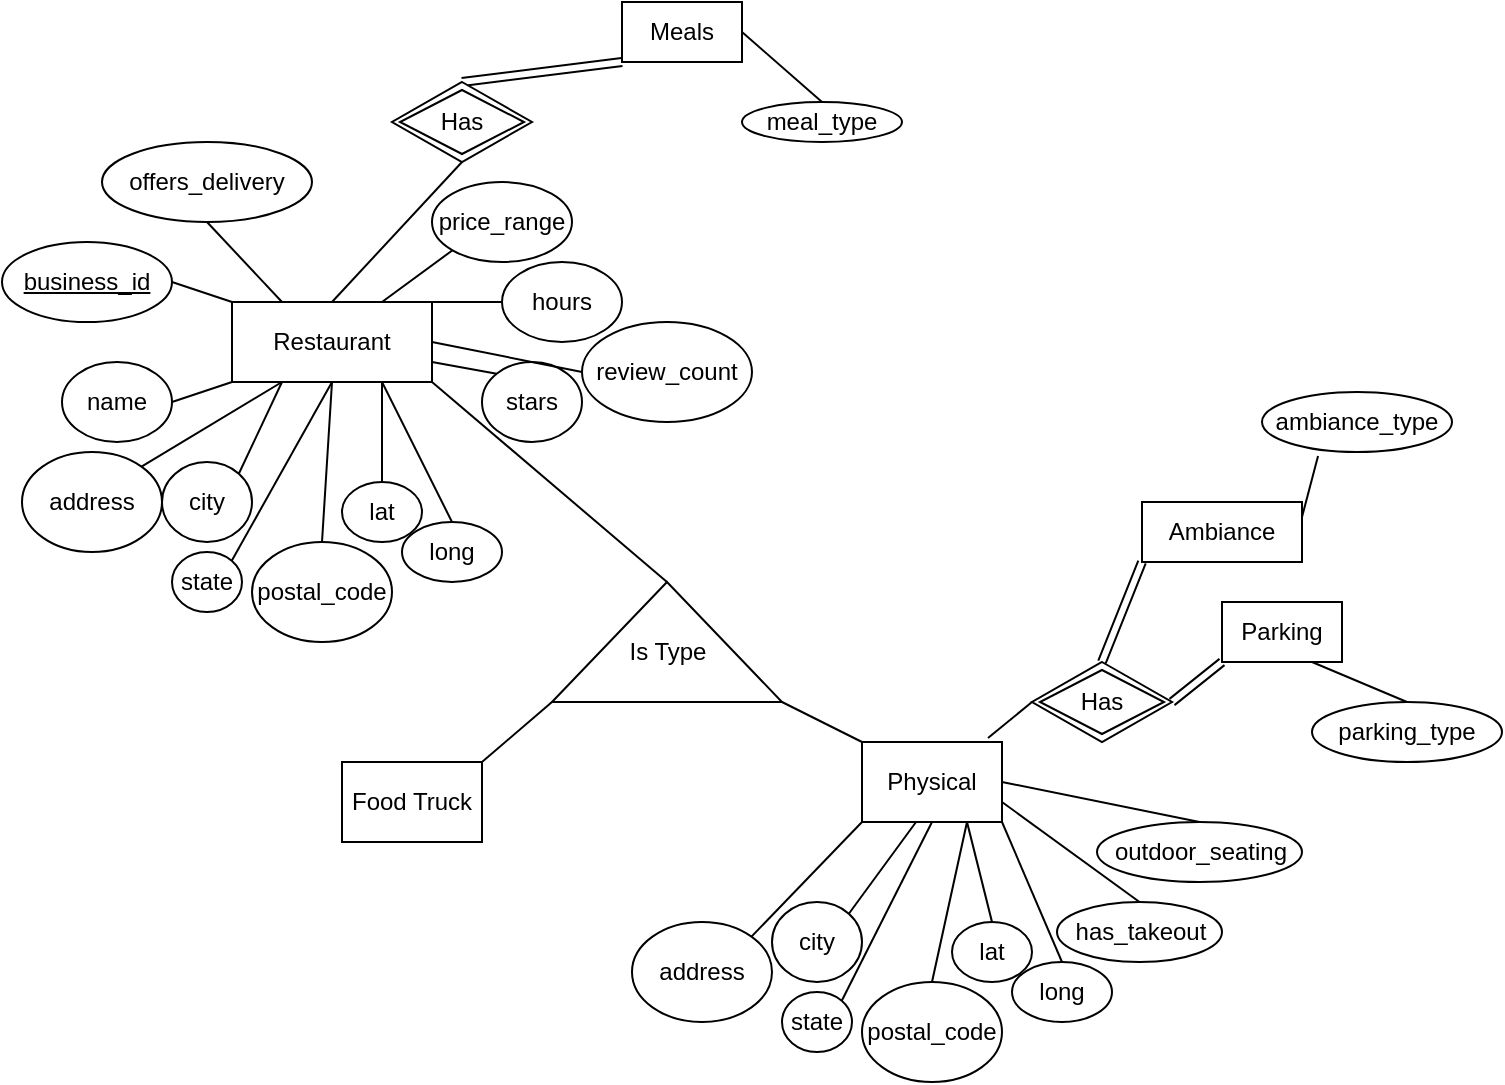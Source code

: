 <mxfile version="17.1.0"><diagram id="rL2AQuy8JNE00utTgala" name="Page-1"><mxGraphModel dx="1219" dy="610" grid="1" gridSize="10" guides="1" tooltips="1" connect="1" arrows="1" fold="1" page="1" pageScale="1" pageWidth="850" pageHeight="1100" math="0" shadow="0"><root><mxCell id="0"/><mxCell id="1" parent="0"/><mxCell id="_spZR1XKK5Y9f1AJQvqb-2" value="Restaurant" style="rounded=0;whiteSpace=wrap;html=1;" vertex="1" parent="1"><mxGeometry x="185" y="500" width="100" height="40" as="geometry"/></mxCell><mxCell id="_spZR1XKK5Y9f1AJQvqb-3" value="" style="endArrow=none;html=1;rounded=0;entryX=0;entryY=1;entryDx=0;entryDy=0;exitX=1;exitY=0.5;exitDx=0;exitDy=0;" edge="1" parent="1" source="_spZR1XKK5Y9f1AJQvqb-4" target="_spZR1XKK5Y9f1AJQvqb-2"><mxGeometry width="50" height="50" relative="1" as="geometry"><mxPoint x="165" y="600" as="sourcePoint"/><mxPoint x="275" y="560" as="targetPoint"/></mxGeometry></mxCell><mxCell id="_spZR1XKK5Y9f1AJQvqb-4" value="name" style="ellipse;whiteSpace=wrap;html=1;" vertex="1" parent="1"><mxGeometry x="100" y="530" width="55" height="40" as="geometry"/></mxCell><mxCell id="_spZR1XKK5Y9f1AJQvqb-17" value="" style="endArrow=none;html=1;rounded=0;entryX=1;entryY=0.75;entryDx=0;entryDy=0;exitX=0;exitY=0;exitDx=0;exitDy=0;" edge="1" parent="1" source="_spZR1XKK5Y9f1AJQvqb-18" target="_spZR1XKK5Y9f1AJQvqb-2"><mxGeometry width="50" height="50" relative="1" as="geometry"><mxPoint x="245" y="610" as="sourcePoint"/><mxPoint x="255" y="510" as="targetPoint"/></mxGeometry></mxCell><mxCell id="_spZR1XKK5Y9f1AJQvqb-18" value="stars" style="ellipse;whiteSpace=wrap;html=1;" vertex="1" parent="1"><mxGeometry x="310" y="530" width="50" height="40" as="geometry"/></mxCell><mxCell id="_spZR1XKK5Y9f1AJQvqb-19" value="" style="endArrow=none;html=1;rounded=0;entryX=1;entryY=0.5;entryDx=0;entryDy=0;exitX=0;exitY=0.5;exitDx=0;exitDy=0;" edge="1" parent="1" source="_spZR1XKK5Y9f1AJQvqb-20" target="_spZR1XKK5Y9f1AJQvqb-2"><mxGeometry width="50" height="50" relative="1" as="geometry"><mxPoint x="305" y="625" as="sourcePoint"/><mxPoint x="320" y="555" as="targetPoint"/></mxGeometry></mxCell><mxCell id="_spZR1XKK5Y9f1AJQvqb-20" value="review_count" style="ellipse;whiteSpace=wrap;html=1;" vertex="1" parent="1"><mxGeometry x="360" y="510" width="85" height="50" as="geometry"/></mxCell><mxCell id="_spZR1XKK5Y9f1AJQvqb-21" value="" style="endArrow=none;html=1;rounded=0;exitX=0;exitY=0.5;exitDx=0;exitDy=0;entryX=1;entryY=0;entryDx=0;entryDy=0;" edge="1" parent="1" source="_spZR1XKK5Y9f1AJQvqb-22" target="_spZR1XKK5Y9f1AJQvqb-2"><mxGeometry width="50" height="50" relative="1" as="geometry"><mxPoint x="315" y="565" as="sourcePoint"/><mxPoint x="295" y="480" as="targetPoint"/></mxGeometry></mxCell><mxCell id="_spZR1XKK5Y9f1AJQvqb-22" value="hours" style="ellipse;whiteSpace=wrap;html=1;" vertex="1" parent="1"><mxGeometry x="320" y="480" width="60" height="40" as="geometry"/></mxCell><mxCell id="_spZR1XKK5Y9f1AJQvqb-23" value="" style="verticalLabelPosition=bottom;verticalAlign=top;html=1;shape=mxgraph.basic.acute_triangle;dx=0.5;" vertex="1" parent="1"><mxGeometry x="345" y="640" width="115" height="60" as="geometry"/></mxCell><mxCell id="_spZR1XKK5Y9f1AJQvqb-25" value="Is Type" style="text;html=1;strokeColor=none;fillColor=none;align=center;verticalAlign=middle;whiteSpace=wrap;rounded=0;" vertex="1" parent="1"><mxGeometry x="372.5" y="660" width="60" height="30" as="geometry"/></mxCell><mxCell id="_spZR1XKK5Y9f1AJQvqb-26" value="" style="endArrow=none;html=1;rounded=0;exitX=0;exitY=0;exitDx=57.5;exitDy=0;exitPerimeter=0;entryX=1;entryY=1;entryDx=0;entryDy=0;" edge="1" parent="1" source="_spZR1XKK5Y9f1AJQvqb-23" target="_spZR1XKK5Y9f1AJQvqb-2"><mxGeometry width="50" height="50" relative="1" as="geometry"><mxPoint x="380" y="640" as="sourcePoint"/><mxPoint x="430" y="590" as="targetPoint"/></mxGeometry></mxCell><mxCell id="_spZR1XKK5Y9f1AJQvqb-27" value="" style="endArrow=none;html=1;rounded=0;entryX=0;entryY=1;entryDx=0;entryDy=0;entryPerimeter=0;exitX=1;exitY=0;exitDx=0;exitDy=0;" edge="1" parent="1" source="_spZR1XKK5Y9f1AJQvqb-28" target="_spZR1XKK5Y9f1AJQvqb-23"><mxGeometry width="50" height="50" relative="1" as="geometry"><mxPoint x="240" y="720" as="sourcePoint"/><mxPoint x="345" y="700" as="targetPoint"/></mxGeometry></mxCell><mxCell id="_spZR1XKK5Y9f1AJQvqb-28" value="Food Truck" style="rounded=0;whiteSpace=wrap;html=1;" vertex="1" parent="1"><mxGeometry x="240" y="730" width="70" height="40" as="geometry"/></mxCell><mxCell id="_spZR1XKK5Y9f1AJQvqb-29" value="" style="endArrow=none;html=1;rounded=0;entryX=1;entryY=1;entryDx=0;entryDy=0;entryPerimeter=0;exitX=0;exitY=0;exitDx=0;exitDy=0;" edge="1" parent="1" source="_spZR1XKK5Y9f1AJQvqb-30" target="_spZR1XKK5Y9f1AJQvqb-23"><mxGeometry width="50" height="50" relative="1" as="geometry"><mxPoint x="510" y="730" as="sourcePoint"/><mxPoint x="490" y="710" as="targetPoint"/></mxGeometry></mxCell><mxCell id="_spZR1XKK5Y9f1AJQvqb-30" value="Physical" style="rounded=0;whiteSpace=wrap;html=1;" vertex="1" parent="1"><mxGeometry x="500" y="720" width="70" height="40" as="geometry"/></mxCell><mxCell id="_spZR1XKK5Y9f1AJQvqb-31" value="" style="endArrow=none;html=1;rounded=0;entryX=0.25;entryY=1;entryDx=0;entryDy=0;exitX=1;exitY=0;exitDx=0;exitDy=0;" edge="1" parent="1" source="_spZR1XKK5Y9f1AJQvqb-32"><mxGeometry width="50" height="50" relative="1" as="geometry"><mxPoint x="175" y="610" as="sourcePoint"/><mxPoint x="210" y="540" as="targetPoint"/></mxGeometry></mxCell><mxCell id="_spZR1XKK5Y9f1AJQvqb-32" value="address" style="ellipse;whiteSpace=wrap;html=1;" vertex="1" parent="1"><mxGeometry x="80" y="575" width="70" height="50" as="geometry"/></mxCell><mxCell id="_spZR1XKK5Y9f1AJQvqb-33" value="" style="endArrow=none;html=1;rounded=0;entryX=0.25;entryY=1;entryDx=0;entryDy=0;exitX=1;exitY=0;exitDx=0;exitDy=0;" edge="1" parent="1" source="_spZR1XKK5Y9f1AJQvqb-34"><mxGeometry width="50" height="50" relative="1" as="geometry"><mxPoint x="185" y="620" as="sourcePoint"/><mxPoint x="210" y="540" as="targetPoint"/></mxGeometry></mxCell><mxCell id="_spZR1XKK5Y9f1AJQvqb-34" value="city" style="ellipse;whiteSpace=wrap;html=1;" vertex="1" parent="1"><mxGeometry x="150" y="580" width="45" height="40" as="geometry"/></mxCell><mxCell id="_spZR1XKK5Y9f1AJQvqb-35" value="" style="endArrow=none;html=1;rounded=0;entryX=0.5;entryY=1;entryDx=0;entryDy=0;exitX=1;exitY=0;exitDx=0;exitDy=0;" edge="1" parent="1" source="_spZR1XKK5Y9f1AJQvqb-36"><mxGeometry width="50" height="50" relative="1" as="geometry"><mxPoint x="195" y="630" as="sourcePoint"/><mxPoint x="235" y="540" as="targetPoint"/></mxGeometry></mxCell><mxCell id="_spZR1XKK5Y9f1AJQvqb-36" value="state" style="ellipse;whiteSpace=wrap;html=1;" vertex="1" parent="1"><mxGeometry x="155" y="625" width="35" height="30" as="geometry"/></mxCell><mxCell id="_spZR1XKK5Y9f1AJQvqb-37" value="" style="endArrow=none;html=1;rounded=0;exitX=0.5;exitY=0;exitDx=0;exitDy=0;entryX=0.5;entryY=1;entryDx=0;entryDy=0;" edge="1" parent="1" source="_spZR1XKK5Y9f1AJQvqb-38"><mxGeometry width="50" height="50" relative="1" as="geometry"><mxPoint x="205" y="640" as="sourcePoint"/><mxPoint x="235" y="540" as="targetPoint"/></mxGeometry></mxCell><mxCell id="_spZR1XKK5Y9f1AJQvqb-38" value="postal_code" style="ellipse;whiteSpace=wrap;html=1;" vertex="1" parent="1"><mxGeometry x="195" y="620" width="70" height="50" as="geometry"/></mxCell><mxCell id="_spZR1XKK5Y9f1AJQvqb-39" value="" style="endArrow=none;html=1;rounded=0;exitX=0.5;exitY=0;exitDx=0;exitDy=0;entryX=0.75;entryY=1;entryDx=0;entryDy=0;" edge="1" parent="1" source="_spZR1XKK5Y9f1AJQvqb-40"><mxGeometry width="50" height="50" relative="1" as="geometry"><mxPoint x="215" y="650" as="sourcePoint"/><mxPoint x="260" y="540" as="targetPoint"/></mxGeometry></mxCell><mxCell id="_spZR1XKK5Y9f1AJQvqb-40" value="lat" style="ellipse;whiteSpace=wrap;html=1;" vertex="1" parent="1"><mxGeometry x="240" y="590" width="40" height="30" as="geometry"/></mxCell><mxCell id="_spZR1XKK5Y9f1AJQvqb-41" value="" style="endArrow=none;html=1;rounded=0;entryX=0.75;entryY=1;entryDx=0;entryDy=0;exitX=0.5;exitY=0;exitDx=0;exitDy=0;" edge="1" parent="1" source="_spZR1XKK5Y9f1AJQvqb-42"><mxGeometry width="50" height="50" relative="1" as="geometry"><mxPoint x="225" y="660" as="sourcePoint"/><mxPoint x="260" y="540" as="targetPoint"/></mxGeometry></mxCell><mxCell id="_spZR1XKK5Y9f1AJQvqb-42" value="long" style="ellipse;whiteSpace=wrap;html=1;" vertex="1" parent="1"><mxGeometry x="270" y="610" width="50" height="30" as="geometry"/></mxCell><mxCell id="_spZR1XKK5Y9f1AJQvqb-43" value="" style="endArrow=none;html=1;rounded=0;entryX=0;entryY=1;entryDx=0;entryDy=0;exitX=1;exitY=0;exitDx=0;exitDy=0;" edge="1" source="_spZR1XKK5Y9f1AJQvqb-44" parent="1" target="_spZR1XKK5Y9f1AJQvqb-30"><mxGeometry width="50" height="50" relative="1" as="geometry"><mxPoint x="480" y="830" as="sourcePoint"/><mxPoint x="515" y="760" as="targetPoint"/></mxGeometry></mxCell><mxCell id="_spZR1XKK5Y9f1AJQvqb-44" value="address" style="ellipse;whiteSpace=wrap;html=1;" vertex="1" parent="1"><mxGeometry x="385" y="810" width="70" height="50" as="geometry"/></mxCell><mxCell id="_spZR1XKK5Y9f1AJQvqb-45" value="" style="endArrow=none;html=1;rounded=0;entryX=0.386;entryY=1;entryDx=0;entryDy=0;exitX=1;exitY=0;exitDx=0;exitDy=0;entryPerimeter=0;" edge="1" source="_spZR1XKK5Y9f1AJQvqb-46" parent="1" target="_spZR1XKK5Y9f1AJQvqb-30"><mxGeometry width="50" height="50" relative="1" as="geometry"><mxPoint x="490" y="840" as="sourcePoint"/><mxPoint x="515" y="760" as="targetPoint"/></mxGeometry></mxCell><mxCell id="_spZR1XKK5Y9f1AJQvqb-46" value="city" style="ellipse;whiteSpace=wrap;html=1;" vertex="1" parent="1"><mxGeometry x="455" y="800" width="45" height="40" as="geometry"/></mxCell><mxCell id="_spZR1XKK5Y9f1AJQvqb-47" value="" style="endArrow=none;html=1;rounded=0;entryX=0.5;entryY=1;entryDx=0;entryDy=0;exitX=1;exitY=0;exitDx=0;exitDy=0;" edge="1" source="_spZR1XKK5Y9f1AJQvqb-48" parent="1" target="_spZR1XKK5Y9f1AJQvqb-30"><mxGeometry width="50" height="50" relative="1" as="geometry"><mxPoint x="500" y="850" as="sourcePoint"/><mxPoint x="540" y="760" as="targetPoint"/></mxGeometry></mxCell><mxCell id="_spZR1XKK5Y9f1AJQvqb-48" value="state" style="ellipse;whiteSpace=wrap;html=1;" vertex="1" parent="1"><mxGeometry x="460" y="845" width="35" height="30" as="geometry"/></mxCell><mxCell id="_spZR1XKK5Y9f1AJQvqb-49" value="" style="endArrow=none;html=1;rounded=0;exitX=0.5;exitY=0;exitDx=0;exitDy=0;entryX=0.75;entryY=1;entryDx=0;entryDy=0;" edge="1" source="_spZR1XKK5Y9f1AJQvqb-50" parent="1" target="_spZR1XKK5Y9f1AJQvqb-30"><mxGeometry width="50" height="50" relative="1" as="geometry"><mxPoint x="510" y="860" as="sourcePoint"/><mxPoint x="540" y="760" as="targetPoint"/></mxGeometry></mxCell><mxCell id="_spZR1XKK5Y9f1AJQvqb-50" value="postal_code" style="ellipse;whiteSpace=wrap;html=1;" vertex="1" parent="1"><mxGeometry x="500" y="840" width="70" height="50" as="geometry"/></mxCell><mxCell id="_spZR1XKK5Y9f1AJQvqb-51" value="" style="endArrow=none;html=1;rounded=0;exitX=0.5;exitY=0;exitDx=0;exitDy=0;entryX=0.75;entryY=1;entryDx=0;entryDy=0;" edge="1" source="_spZR1XKK5Y9f1AJQvqb-52" parent="1" target="_spZR1XKK5Y9f1AJQvqb-30"><mxGeometry width="50" height="50" relative="1" as="geometry"><mxPoint x="520" y="870" as="sourcePoint"/><mxPoint x="570" y="760" as="targetPoint"/></mxGeometry></mxCell><mxCell id="_spZR1XKK5Y9f1AJQvqb-52" value="lat" style="ellipse;whiteSpace=wrap;html=1;" vertex="1" parent="1"><mxGeometry x="545" y="810" width="40" height="30" as="geometry"/></mxCell><mxCell id="_spZR1XKK5Y9f1AJQvqb-53" value="" style="endArrow=none;html=1;rounded=0;entryX=1;entryY=1;entryDx=0;entryDy=0;exitX=0.5;exitY=0;exitDx=0;exitDy=0;" edge="1" source="_spZR1XKK5Y9f1AJQvqb-54" parent="1" target="_spZR1XKK5Y9f1AJQvqb-30"><mxGeometry width="50" height="50" relative="1" as="geometry"><mxPoint x="530" y="880" as="sourcePoint"/><mxPoint x="565" y="760" as="targetPoint"/></mxGeometry></mxCell><mxCell id="_spZR1XKK5Y9f1AJQvqb-54" value="long" style="ellipse;whiteSpace=wrap;html=1;" vertex="1" parent="1"><mxGeometry x="575" y="830" width="50" height="30" as="geometry"/></mxCell><mxCell id="_spZR1XKK5Y9f1AJQvqb-56" value="Parking" style="rounded=0;whiteSpace=wrap;html=1;" vertex="1" parent="1"><mxGeometry x="680" y="650" width="60" height="30" as="geometry"/></mxCell><mxCell id="_spZR1XKK5Y9f1AJQvqb-57" value="" style="endArrow=none;html=1;rounded=0;entryX=0;entryY=0.5;entryDx=0;entryDy=0;exitX=0.9;exitY=-0.05;exitDx=0;exitDy=0;exitPerimeter=0;" edge="1" parent="1" source="_spZR1XKK5Y9f1AJQvqb-30" target="_spZR1XKK5Y9f1AJQvqb-59"><mxGeometry width="50" height="50" relative="1" as="geometry"><mxPoint x="570" y="730" as="sourcePoint"/><mxPoint x="590" y="685" as="targetPoint"/><Array as="points"/></mxGeometry></mxCell><mxCell id="_spZR1XKK5Y9f1AJQvqb-58" value="" style="shape=link;html=1;rounded=0;entryX=0;entryY=1;entryDx=0;entryDy=0;exitX=1;exitY=0.5;exitDx=0;exitDy=0;" edge="1" parent="1" source="_spZR1XKK5Y9f1AJQvqb-59" target="_spZR1XKK5Y9f1AJQvqb-56"><mxGeometry width="100" relative="1" as="geometry"><mxPoint x="640" y="685" as="sourcePoint"/><mxPoint x="740" y="684.5" as="targetPoint"/></mxGeometry></mxCell><mxCell id="_spZR1XKK5Y9f1AJQvqb-59" value="Has" style="shape=rhombus;double=1;perimeter=rhombusPerimeter;whiteSpace=wrap;html=1;align=center;" vertex="1" parent="1"><mxGeometry x="585" y="680" width="70" height="40" as="geometry"/></mxCell><mxCell id="_spZR1XKK5Y9f1AJQvqb-60" value="" style="endArrow=none;html=1;rounded=0;entryX=0.75;entryY=1;entryDx=0;entryDy=0;exitX=0.5;exitY=0;exitDx=0;exitDy=0;" edge="1" parent="1" source="_spZR1XKK5Y9f1AJQvqb-61" target="_spZR1XKK5Y9f1AJQvqb-56"><mxGeometry width="50" height="50" relative="1" as="geometry"><mxPoint x="680" y="750" as="sourcePoint"/><mxPoint x="700" y="610" as="targetPoint"/></mxGeometry></mxCell><mxCell id="_spZR1XKK5Y9f1AJQvqb-61" value="parking_type" style="ellipse;whiteSpace=wrap;html=1;" vertex="1" parent="1"><mxGeometry x="725" y="700" width="95" height="30" as="geometry"/></mxCell><mxCell id="_spZR1XKK5Y9f1AJQvqb-64" value="" style="endArrow=none;html=1;rounded=0;entryX=0;entryY=0;entryDx=0;entryDy=0;exitX=1;exitY=0.5;exitDx=0;exitDy=0;" edge="1" parent="1" source="_spZR1XKK5Y9f1AJQvqb-65" target="_spZR1XKK5Y9f1AJQvqb-2"><mxGeometry width="50" height="50" relative="1" as="geometry"><mxPoint x="165" y="540" as="sourcePoint"/><mxPoint x="185" y="480" as="targetPoint"/></mxGeometry></mxCell><mxCell id="_spZR1XKK5Y9f1AJQvqb-65" value="&lt;u&gt;business_id&lt;/u&gt;" style="ellipse;whiteSpace=wrap;html=1;" vertex="1" parent="1"><mxGeometry x="70" y="470" width="85" height="40" as="geometry"/></mxCell><mxCell id="_spZR1XKK5Y9f1AJQvqb-66" value="" style="endArrow=none;html=1;rounded=0;exitX=0;exitY=1;exitDx=0;exitDy=0;entryX=0.75;entryY=0;entryDx=0;entryDy=0;" edge="1" parent="1" source="_spZR1XKK5Y9f1AJQvqb-67" target="_spZR1XKK5Y9f1AJQvqb-2"><mxGeometry width="50" height="50" relative="1" as="geometry"><mxPoint x="270" y="525" as="sourcePoint"/><mxPoint x="240" y="460" as="targetPoint"/></mxGeometry></mxCell><mxCell id="_spZR1XKK5Y9f1AJQvqb-67" value="price_range" style="ellipse;whiteSpace=wrap;html=1;" vertex="1" parent="1"><mxGeometry x="285" y="440" width="70" height="40" as="geometry"/></mxCell><mxCell id="_spZR1XKK5Y9f1AJQvqb-71" value="Meals" style="rounded=0;whiteSpace=wrap;html=1;" vertex="1" parent="1"><mxGeometry x="380" y="350" width="60" height="30" as="geometry"/></mxCell><mxCell id="_spZR1XKK5Y9f1AJQvqb-72" value="" style="shape=link;html=1;rounded=0;entryX=0;entryY=1;entryDx=0;entryDy=0;exitX=0.5;exitY=0;exitDx=0;exitDy=0;" edge="1" parent="1" source="_spZR1XKK5Y9f1AJQvqb-73" target="_spZR1XKK5Y9f1AJQvqb-71"><mxGeometry width="100" relative="1" as="geometry"><mxPoint x="280" y="385" as="sourcePoint"/><mxPoint x="380" y="384.5" as="targetPoint"/></mxGeometry></mxCell><mxCell id="_spZR1XKK5Y9f1AJQvqb-73" value="Has" style="shape=rhombus;double=1;perimeter=rhombusPerimeter;whiteSpace=wrap;html=1;align=center;" vertex="1" parent="1"><mxGeometry x="265" y="390" width="70" height="40" as="geometry"/></mxCell><mxCell id="_spZR1XKK5Y9f1AJQvqb-74" value="" style="endArrow=none;html=1;rounded=0;entryX=0.5;entryY=0;entryDx=0;entryDy=0;exitX=0.5;exitY=1;exitDx=0;exitDy=0;" edge="1" parent="1" source="_spZR1XKK5Y9f1AJQvqb-73" target="_spZR1XKK5Y9f1AJQvqb-2"><mxGeometry width="50" height="50" relative="1" as="geometry"><mxPoint x="250" y="460" as="sourcePoint"/><mxPoint x="270" y="510" as="targetPoint"/></mxGeometry></mxCell><mxCell id="_spZR1XKK5Y9f1AJQvqb-75" value="" style="endArrow=none;html=1;rounded=0;exitX=0.5;exitY=0;exitDx=0;exitDy=0;entryX=1;entryY=0.5;entryDx=0;entryDy=0;" edge="1" parent="1" source="_spZR1XKK5Y9f1AJQvqb-76" target="_spZR1XKK5Y9f1AJQvqb-71"><mxGeometry width="50" height="50" relative="1" as="geometry"><mxPoint x="395" y="450" as="sourcePoint"/><mxPoint x="440" y="380" as="targetPoint"/></mxGeometry></mxCell><mxCell id="_spZR1XKK5Y9f1AJQvqb-76" value="meal_type" style="ellipse;whiteSpace=wrap;html=1;" vertex="1" parent="1"><mxGeometry x="440" y="400" width="80" height="20" as="geometry"/></mxCell><mxCell id="_spZR1XKK5Y9f1AJQvqb-77" value="" style="endArrow=none;html=1;rounded=0;entryX=1;entryY=0.75;entryDx=0;entryDy=0;exitX=0.5;exitY=0;exitDx=0;exitDy=0;" edge="1" parent="1" source="_spZR1XKK5Y9f1AJQvqb-78" target="_spZR1XKK5Y9f1AJQvqb-30"><mxGeometry width="50" height="50" relative="1" as="geometry"><mxPoint x="552.5" y="850" as="sourcePoint"/><mxPoint x="592.5" y="730" as="targetPoint"/></mxGeometry></mxCell><mxCell id="_spZR1XKK5Y9f1AJQvqb-78" value="has_takeout" style="ellipse;whiteSpace=wrap;html=1;" vertex="1" parent="1"><mxGeometry x="597.5" y="800" width="82.5" height="30" as="geometry"/></mxCell><mxCell id="_spZR1XKK5Y9f1AJQvqb-79" value="" style="endArrow=none;html=1;rounded=0;entryX=1;entryY=0.5;entryDx=0;entryDy=0;exitX=0.5;exitY=0;exitDx=0;exitDy=0;" edge="1" parent="1" source="_spZR1XKK5Y9f1AJQvqb-80" target="_spZR1XKK5Y9f1AJQvqb-30"><mxGeometry width="50" height="50" relative="1" as="geometry"><mxPoint x="572.5" y="810" as="sourcePoint"/><mxPoint x="590" y="710" as="targetPoint"/></mxGeometry></mxCell><mxCell id="_spZR1XKK5Y9f1AJQvqb-80" value="outdoor_seating" style="ellipse;whiteSpace=wrap;html=1;" vertex="1" parent="1"><mxGeometry x="617.5" y="760" width="102.5" height="30" as="geometry"/></mxCell><mxCell id="_spZR1XKK5Y9f1AJQvqb-81" value="Ambiance" style="rounded=0;whiteSpace=wrap;html=1;" vertex="1" parent="1"><mxGeometry x="640" y="600" width="80" height="30" as="geometry"/></mxCell><mxCell id="_spZR1XKK5Y9f1AJQvqb-82" value="" style="shape=link;html=1;rounded=0;entryX=0;entryY=1;entryDx=0;entryDy=0;exitX=0.5;exitY=0;exitDx=0;exitDy=0;" edge="1" parent="1" target="_spZR1XKK5Y9f1AJQvqb-81" source="_spZR1XKK5Y9f1AJQvqb-59"><mxGeometry width="100" relative="1" as="geometry"><mxPoint x="595" y="640" as="sourcePoint"/><mxPoint x="680" y="624.5" as="targetPoint"/></mxGeometry></mxCell><mxCell id="_spZR1XKK5Y9f1AJQvqb-84" value="" style="endArrow=none;html=1;rounded=0;entryX=1;entryY=0.25;entryDx=0;entryDy=0;exitX=0.295;exitY=1.067;exitDx=0;exitDy=0;exitPerimeter=0;" edge="1" parent="1" source="_spZR1XKK5Y9f1AJQvqb-85" target="_spZR1XKK5Y9f1AJQvqb-81"><mxGeometry width="50" height="50" relative="1" as="geometry"><mxPoint x="750" y="610" as="sourcePoint"/><mxPoint x="700" y="525" as="targetPoint"/></mxGeometry></mxCell><mxCell id="_spZR1XKK5Y9f1AJQvqb-85" value="ambiance_type" style="ellipse;whiteSpace=wrap;html=1;" vertex="1" parent="1"><mxGeometry x="700" y="545" width="95" height="30" as="geometry"/></mxCell><mxCell id="_spZR1XKK5Y9f1AJQvqb-86" value="" style="endArrow=none;html=1;rounded=0;exitX=0.5;exitY=1;exitDx=0;exitDy=0;entryX=0.25;entryY=0;entryDx=0;entryDy=0;" edge="1" parent="1" source="_spZR1XKK5Y9f1AJQvqb-87" target="_spZR1XKK5Y9f1AJQvqb-2"><mxGeometry width="50" height="50" relative="1" as="geometry"><mxPoint x="140" y="495" as="sourcePoint"/><mxPoint x="170" y="490" as="targetPoint"/></mxGeometry></mxCell><mxCell id="_spZR1XKK5Y9f1AJQvqb-87" value="offers_delivery" style="ellipse;whiteSpace=wrap;html=1;" vertex="1" parent="1"><mxGeometry x="120" y="420" width="105" height="40" as="geometry"/></mxCell></root></mxGraphModel></diagram></mxfile>